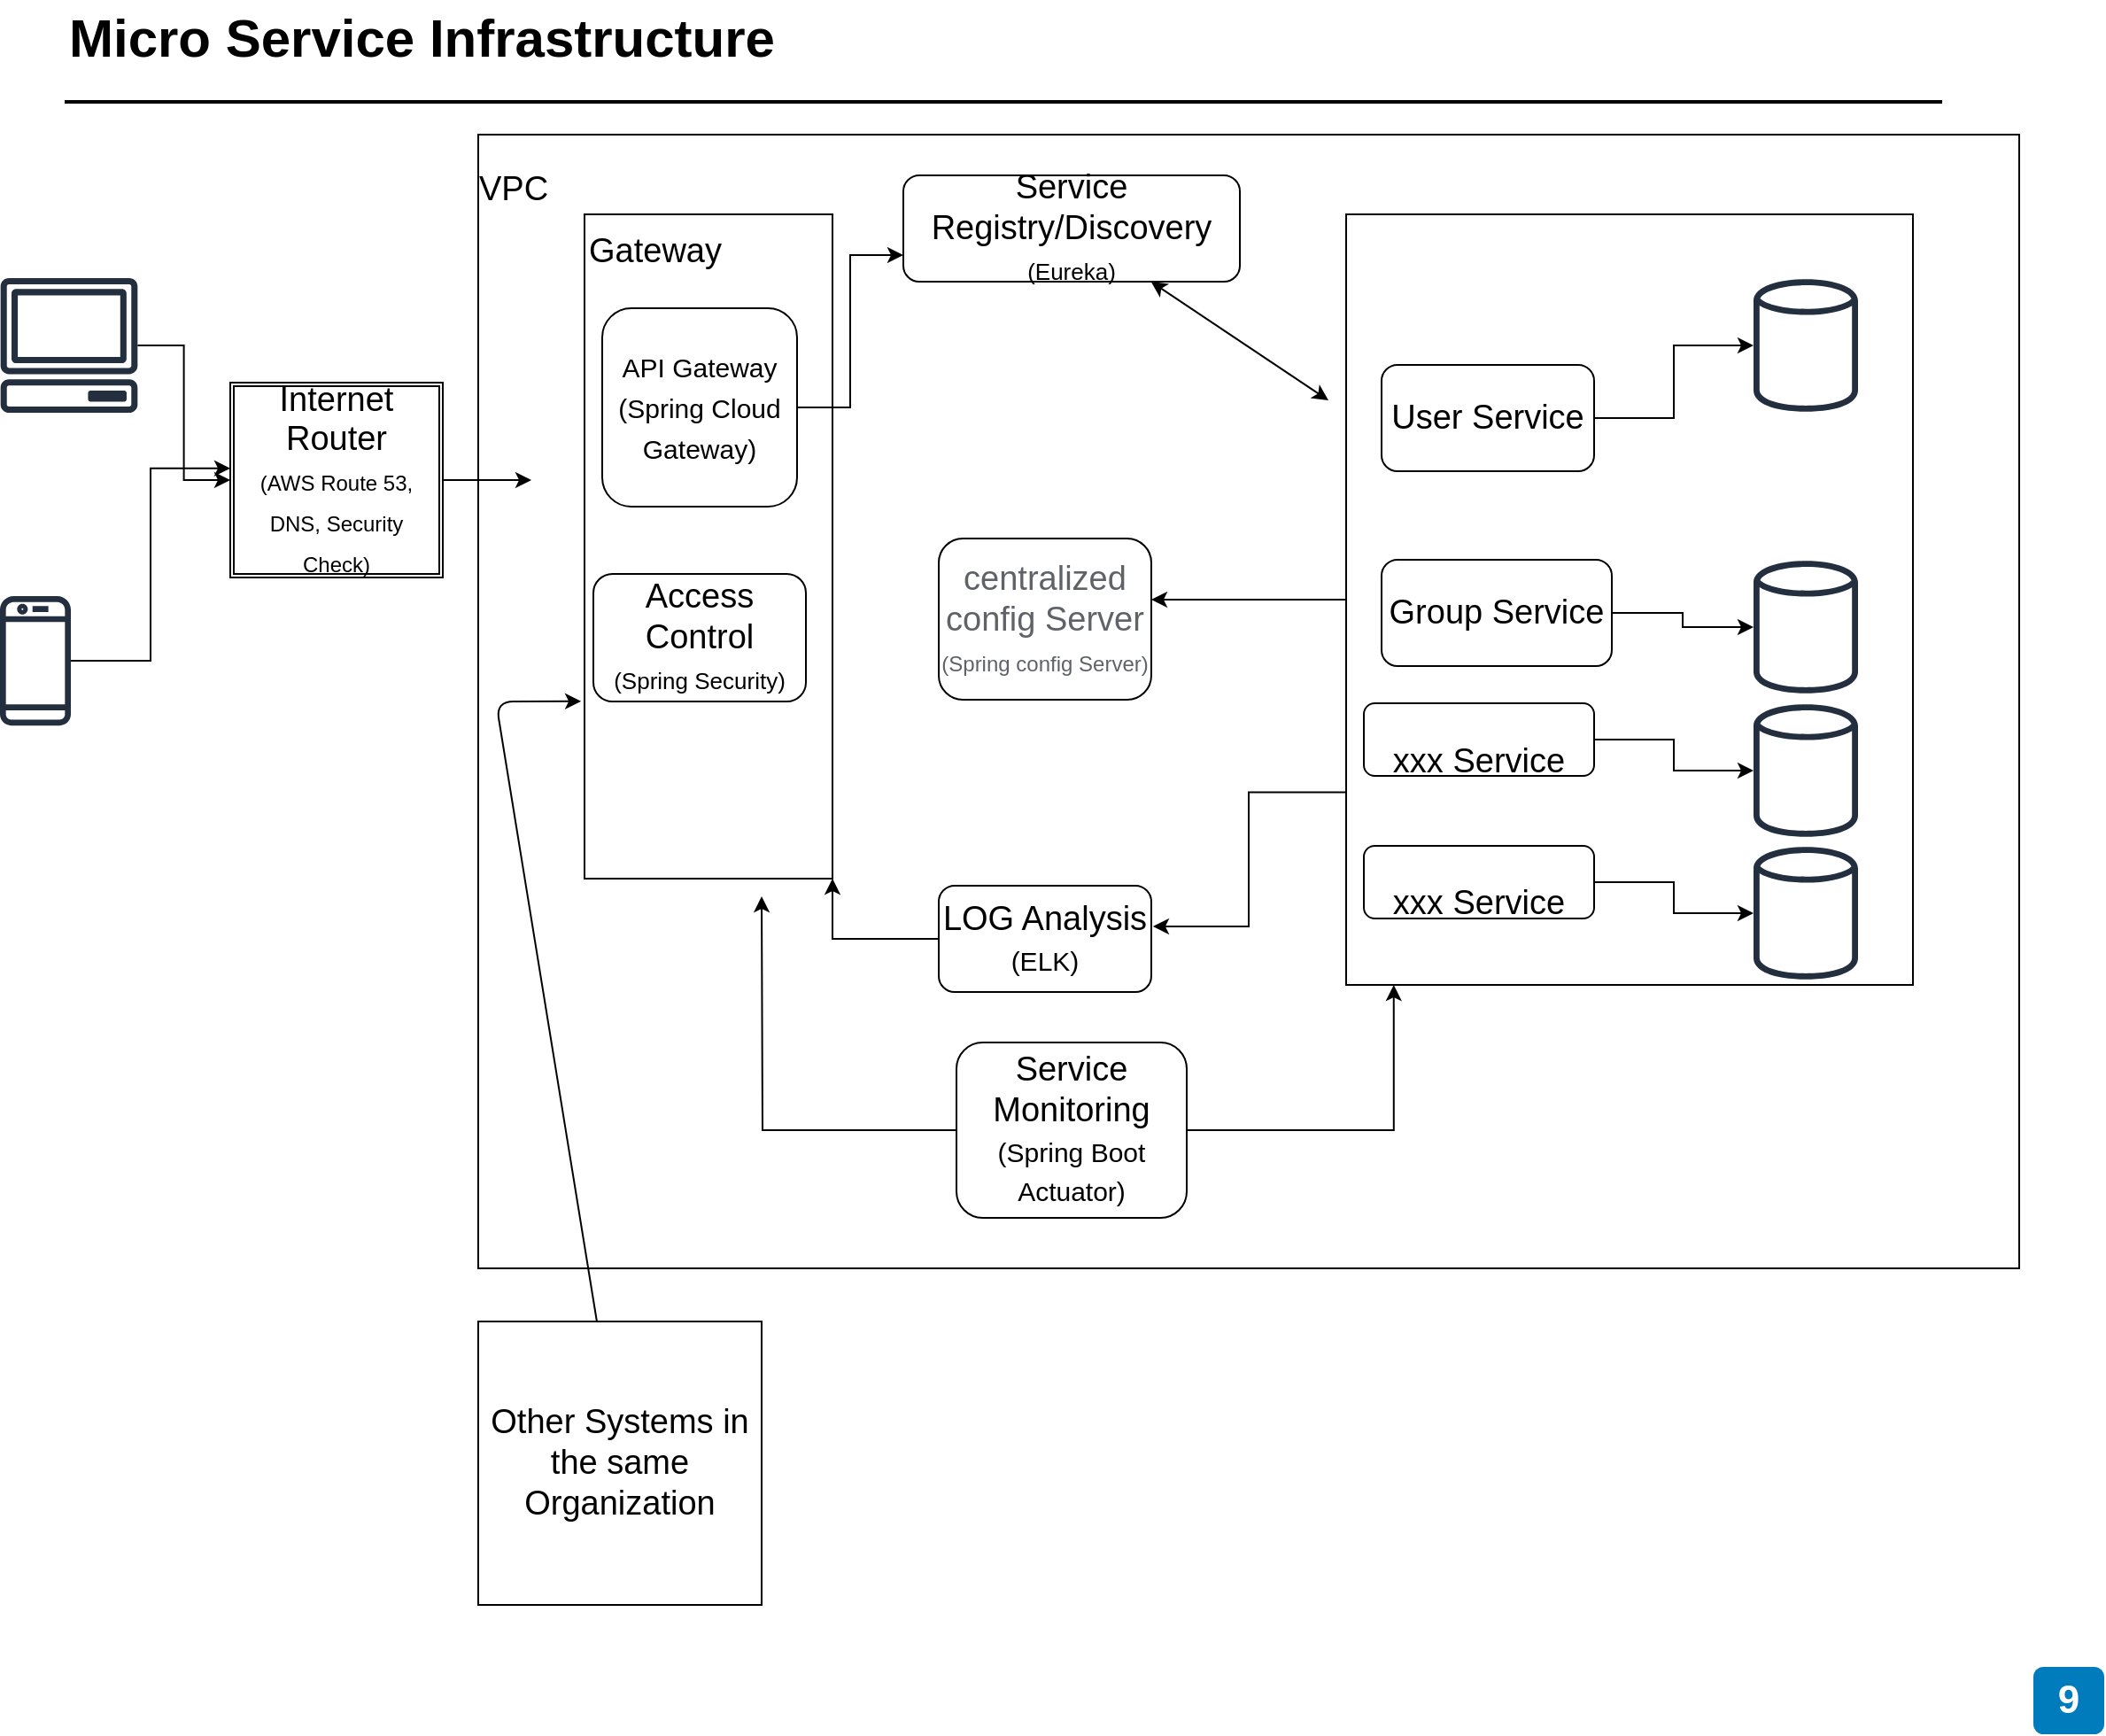 <mxfile version="13.1.1" type="github" pages="2"><diagram id="Ht1M8jgEwFfnCIfOTk4-" name="Micro Service Infrastutrue"><mxGraphModel dx="1422" dy="745" grid="1" gridSize="10" guides="1" tooltips="1" connect="1" arrows="1" fold="1" page="1" pageScale="1" pageWidth="1169" pageHeight="827" math="0" shadow="0"><root><mxCell id="0"/><mxCell id="1" parent="0"/><mxCell id="eBPxzfXpsEicQr3QeB1g-82" value="" style="rounded=0;whiteSpace=wrap;html=1;fontSize=19;" vertex="1" parent="1"><mxGeometry x="290" y="140" width="870" height="640" as="geometry"/></mxCell><mxCell id="eBPxzfXpsEicQr3QeB1g-67" value="" style="edgeStyle=orthogonalEdgeStyle;rounded=0;orthogonalLoop=1;jettySize=auto;html=1;fontSize=19;entryX=1;entryY=0.379;entryDx=0;entryDy=0;entryPerimeter=0;" edge="1" parent="1" source="eBPxzfXpsEicQr3QeB1g-65" target="eBPxzfXpsEicQr3QeB1g-53"><mxGeometry relative="1" as="geometry"><mxPoint x="700" y="402.5" as="targetPoint"/></mxGeometry></mxCell><mxCell id="eBPxzfXpsEicQr3QeB1g-68" style="edgeStyle=orthogonalEdgeStyle;rounded=0;orthogonalLoop=1;jettySize=auto;html=1;exitX=0;exitY=0.75;exitDx=0;exitDy=0;entryX=1.008;entryY=0.383;entryDx=0;entryDy=0;entryPerimeter=0;fontSize=19;" edge="1" parent="1" source="eBPxzfXpsEicQr3QeB1g-65" target="eBPxzfXpsEicQr3QeB1g-63"><mxGeometry relative="1" as="geometry"/></mxCell><mxCell id="eBPxzfXpsEicQr3QeB1g-65" value="" style="rounded=0;whiteSpace=wrap;html=1;fontSize=19;" vertex="1" parent="1"><mxGeometry x="780" y="185" width="320" height="435" as="geometry"/></mxCell><mxCell id="-QjtrjUzRDEMRZ5MF8oH-47" value="Micro Service Infrastructure" style="text;html=1;resizable=0;points=[];autosize=1;align=left;verticalAlign=top;spacingTop=-4;fontSize=30;fontStyle=1" parent="1" vertex="1"><mxGeometry x="56.5" y="64.5" width="410" height="40" as="geometry"/></mxCell><mxCell id="SCVMTBWpLvtzJIhz15lM-1" value="" style="line;strokeWidth=2;html=1;fontSize=14;" parent="1" vertex="1"><mxGeometry x="56.5" y="116.5" width="1060" height="10" as="geometry"/></mxCell><mxCell id="7OVz4w7n9kzEPWy-4BBC-12" value="9" style="rounded=1;whiteSpace=wrap;html=1;fillColor=#007CBD;strokeColor=none;fontColor=#FFFFFF;fontStyle=1;fontSize=22;labelBackgroundColor=none;" parent="1" vertex="1"><mxGeometry x="1168" y="1005" width="40" height="38" as="geometry"/></mxCell><mxCell id="eBPxzfXpsEicQr3QeB1g-1" value="" style="outlineConnect=0;fontColor=#232F3E;gradientColor=none;fillColor=#232F3E;strokeColor=none;dashed=0;verticalLabelPosition=bottom;verticalAlign=top;align=center;html=1;fontSize=12;fontStyle=0;aspect=fixed;pointerEvents=1;shape=mxgraph.aws4.generic_database;" vertex="1" parent="1"><mxGeometry x="1010" y="220" width="59" height="78" as="geometry"/></mxCell><mxCell id="eBPxzfXpsEicQr3QeB1g-2" value="" style="outlineConnect=0;fontColor=#232F3E;gradientColor=none;fillColor=#232F3E;strokeColor=none;dashed=0;verticalLabelPosition=bottom;verticalAlign=top;align=center;html=1;fontSize=12;fontStyle=0;aspect=fixed;pointerEvents=1;shape=mxgraph.aws4.generic_database;" vertex="1" parent="1"><mxGeometry x="1010" y="379" width="59" height="78" as="geometry"/></mxCell><mxCell id="eBPxzfXpsEicQr3QeB1g-27" style="edgeStyle=orthogonalEdgeStyle;rounded=0;orthogonalLoop=1;jettySize=auto;html=1;entryX=0;entryY=0.44;entryDx=0;entryDy=0;entryPerimeter=0;fontSize=19;" edge="1" parent="1" source="eBPxzfXpsEicQr3QeB1g-4" target="eBPxzfXpsEicQr3QeB1g-25"><mxGeometry relative="1" as="geometry"/></mxCell><mxCell id="eBPxzfXpsEicQr3QeB1g-4" value="" style="outlineConnect=0;fontColor=#232F3E;gradientColor=none;fillColor=#232F3E;strokeColor=none;dashed=0;verticalLabelPosition=bottom;verticalAlign=top;align=center;html=1;fontSize=12;fontStyle=0;aspect=fixed;pointerEvents=1;shape=mxgraph.aws4.mobile_client;" vertex="1" parent="1"><mxGeometry x="20" y="399" width="40" height="76.1" as="geometry"/></mxCell><mxCell id="eBPxzfXpsEicQr3QeB1g-5" value="" style="rounded=0;whiteSpace=wrap;html=1;" vertex="1" parent="1"><mxGeometry x="350" y="185" width="140" height="375" as="geometry"/></mxCell><mxCell id="eBPxzfXpsEicQr3QeB1g-26" style="edgeStyle=orthogonalEdgeStyle;rounded=0;orthogonalLoop=1;jettySize=auto;html=1;entryX=0;entryY=0.5;entryDx=0;entryDy=0;fontSize=19;" edge="1" parent="1" source="eBPxzfXpsEicQr3QeB1g-7" target="eBPxzfXpsEicQr3QeB1g-25"><mxGeometry relative="1" as="geometry"/></mxCell><mxCell id="eBPxzfXpsEicQr3QeB1g-7" value="" style="outlineConnect=0;fontColor=#232F3E;gradientColor=none;fillColor=#232F3E;strokeColor=none;dashed=0;verticalLabelPosition=bottom;verticalAlign=top;align=center;html=1;fontSize=12;fontStyle=0;aspect=fixed;pointerEvents=1;shape=mxgraph.aws4.client;" vertex="1" parent="1"><mxGeometry x="20" y="221" width="78" height="76" as="geometry"/></mxCell><mxCell id="eBPxzfXpsEicQr3QeB1g-8" value="Gateway" style="text;html=1;strokeColor=none;fillColor=none;align=center;verticalAlign=middle;whiteSpace=wrap;rounded=0;fontSize=19;" vertex="1" parent="1"><mxGeometry x="370" y="196" width="40" height="20" as="geometry"/></mxCell><mxCell id="eBPxzfXpsEicQr3QeB1g-42" value="" style="edgeStyle=orthogonalEdgeStyle;rounded=0;orthogonalLoop=1;jettySize=auto;html=1;fontSize=19;entryX=0;entryY=0.75;entryDx=0;entryDy=0;" edge="1" parent="1" source="eBPxzfXpsEicQr3QeB1g-10" target="eBPxzfXpsEicQr3QeB1g-40"><mxGeometry relative="1" as="geometry"><mxPoint x="550" y="268" as="targetPoint"/></mxGeometry></mxCell><mxCell id="eBPxzfXpsEicQr3QeB1g-10" value="&lt;font style=&quot;font-size: 15px&quot;&gt;API Gateway&lt;br&gt;(Spring Cloud Gateway)&lt;/font&gt;" style="rounded=1;whiteSpace=wrap;html=1;fontSize=19;" vertex="1" parent="1"><mxGeometry x="360" y="238" width="110" height="112" as="geometry"/></mxCell><mxCell id="eBPxzfXpsEicQr3QeB1g-11" value="Access Control&lt;font style=&quot;font-size: 13px&quot;&gt;&lt;br&gt;(Spring Security)&lt;/font&gt;" style="rounded=1;whiteSpace=wrap;html=1;fontSize=19;" vertex="1" parent="1"><mxGeometry x="355" y="388" width="120" height="72" as="geometry"/></mxCell><mxCell id="eBPxzfXpsEicQr3QeB1g-32" style="edgeStyle=orthogonalEdgeStyle;rounded=0;orthogonalLoop=1;jettySize=auto;html=1;fontSize=19;" edge="1" parent="1" source="eBPxzfXpsEicQr3QeB1g-25"><mxGeometry relative="1" as="geometry"><mxPoint x="320" y="335" as="targetPoint"/></mxGeometry></mxCell><mxCell id="eBPxzfXpsEicQr3QeB1g-25" value="Internet Router&lt;br&gt;&lt;font style=&quot;font-size: 12px&quot;&gt;(AWS Route 53, DNS, Security &lt;br&gt;Check)&lt;/font&gt;" style="shape=ext;double=1;rounded=0;whiteSpace=wrap;html=1;fontSize=19;" vertex="1" parent="1"><mxGeometry x="150" y="280" width="120" height="110" as="geometry"/></mxCell><mxCell id="eBPxzfXpsEicQr3QeB1g-35" value="VPC" style="text;html=1;strokeColor=none;fillColor=none;align=center;verticalAlign=middle;whiteSpace=wrap;rounded=0;fontSize=19;" vertex="1" parent="1"><mxGeometry x="290" y="160.5" width="40" height="20" as="geometry"/></mxCell><mxCell id="eBPxzfXpsEicQr3QeB1g-40" value="Service Registry/Discovery&lt;br&gt;&lt;font style=&quot;font-size: 13px&quot;&gt;(Eureka)&lt;/font&gt;" style="rounded=1;whiteSpace=wrap;html=1;fontSize=19;" vertex="1" parent="1"><mxGeometry x="530" y="163" width="190" height="60" as="geometry"/></mxCell><mxCell id="eBPxzfXpsEicQr3QeB1g-49" style="edgeStyle=orthogonalEdgeStyle;rounded=0;orthogonalLoop=1;jettySize=auto;html=1;fontSize=19;" edge="1" parent="1" source="eBPxzfXpsEicQr3QeB1g-45" target="eBPxzfXpsEicQr3QeB1g-1"><mxGeometry relative="1" as="geometry"/></mxCell><mxCell id="eBPxzfXpsEicQr3QeB1g-45" value="User Service" style="rounded=1;whiteSpace=wrap;html=1;fontSize=19;" vertex="1" parent="1"><mxGeometry x="800" y="270" width="120" height="60" as="geometry"/></mxCell><mxCell id="eBPxzfXpsEicQr3QeB1g-48" value="" style="edgeStyle=orthogonalEdgeStyle;rounded=0;orthogonalLoop=1;jettySize=auto;html=1;fontSize=19;" edge="1" parent="1" source="eBPxzfXpsEicQr3QeB1g-46" target="eBPxzfXpsEicQr3QeB1g-2"><mxGeometry relative="1" as="geometry"><mxPoint x="945" y="434.5" as="targetPoint"/></mxGeometry></mxCell><mxCell id="eBPxzfXpsEicQr3QeB1g-46" value="Group Service" style="rounded=1;whiteSpace=wrap;html=1;fontSize=19;" vertex="1" parent="1"><mxGeometry x="800" y="380" width="130" height="60" as="geometry"/></mxCell><mxCell id="eBPxzfXpsEicQr3QeB1g-50" value="" style="outlineConnect=0;fontColor=#232F3E;gradientColor=none;fillColor=#232F3E;strokeColor=none;dashed=0;verticalLabelPosition=bottom;verticalAlign=top;align=center;html=1;fontSize=12;fontStyle=0;aspect=fixed;pointerEvents=1;shape=mxgraph.aws4.generic_database;" vertex="1" parent="1"><mxGeometry x="1010" y="460" width="59" height="78" as="geometry"/></mxCell><mxCell id="eBPxzfXpsEicQr3QeB1g-51" value="" style="edgeStyle=orthogonalEdgeStyle;rounded=0;orthogonalLoop=1;jettySize=auto;html=1;fontSize=19;" edge="1" parent="1" source="eBPxzfXpsEicQr3QeB1g-52" target="eBPxzfXpsEicQr3QeB1g-50"><mxGeometry relative="1" as="geometry"><mxPoint x="945" y="515.5" as="targetPoint"/></mxGeometry></mxCell><mxCell id="eBPxzfXpsEicQr3QeB1g-52" value="&lt;br&gt;xxx Service" style="rounded=1;whiteSpace=wrap;html=1;fontSize=19;" vertex="1" parent="1"><mxGeometry x="790" y="461" width="130" height="41" as="geometry"/></mxCell><mxCell id="eBPxzfXpsEicQr3QeB1g-53" value="&lt;span style=&quot;color: rgb(95 , 99 , 104) ; font-family: &amp;#34;arial&amp;#34; , sans-serif ; text-align: left ; background-color: rgb(255 , 255 , 255)&quot;&gt;&lt;font style=&quot;font-size: 19px&quot;&gt;centralized config Server&lt;/font&gt;&lt;br&gt;&lt;span style=&quot;font-size: 12px&quot;&gt;(Spring config Server)&lt;/span&gt;&lt;br&gt;&lt;/span&gt;" style="rounded=1;whiteSpace=wrap;html=1;fontSize=19;" vertex="1" parent="1"><mxGeometry x="550" y="368" width="120" height="91" as="geometry"/></mxCell><mxCell id="eBPxzfXpsEicQr3QeB1g-56" value="" style="endArrow=classic;startArrow=classic;html=1;fontSize=19;" edge="1" parent="1" source="eBPxzfXpsEicQr3QeB1g-40"><mxGeometry width="50" height="50" relative="1" as="geometry"><mxPoint x="710" y="540" as="sourcePoint"/><mxPoint x="770" y="290" as="targetPoint"/></mxGeometry></mxCell><mxCell id="eBPxzfXpsEicQr3QeB1g-75" style="edgeStyle=orthogonalEdgeStyle;rounded=0;orthogonalLoop=1;jettySize=auto;html=1;entryX=1;entryY=1;entryDx=0;entryDy=0;fontSize=19;" edge="1" parent="1" source="eBPxzfXpsEicQr3QeB1g-63" target="eBPxzfXpsEicQr3QeB1g-5"><mxGeometry relative="1" as="geometry"/></mxCell><mxCell id="eBPxzfXpsEicQr3QeB1g-63" value="LOG Analysis&lt;br&gt;&lt;font style=&quot;font-size: 15px&quot;&gt;(ELK)&lt;/font&gt;" style="rounded=1;whiteSpace=wrap;html=1;fontSize=19;" vertex="1" parent="1"><mxGeometry x="550" y="564" width="120" height="60" as="geometry"/></mxCell><mxCell id="eBPxzfXpsEicQr3QeB1g-69" value="" style="outlineConnect=0;fontColor=#232F3E;gradientColor=none;fillColor=#232F3E;strokeColor=none;dashed=0;verticalLabelPosition=bottom;verticalAlign=top;align=center;html=1;fontSize=12;fontStyle=0;aspect=fixed;pointerEvents=1;shape=mxgraph.aws4.generic_database;" vertex="1" parent="1"><mxGeometry x="1010" y="540.5" width="59" height="78" as="geometry"/></mxCell><mxCell id="eBPxzfXpsEicQr3QeB1g-70" value="" style="edgeStyle=orthogonalEdgeStyle;rounded=0;orthogonalLoop=1;jettySize=auto;html=1;fontSize=19;" edge="1" parent="1" source="eBPxzfXpsEicQr3QeB1g-71" target="eBPxzfXpsEicQr3QeB1g-69"><mxGeometry relative="1" as="geometry"><mxPoint x="945" y="596" as="targetPoint"/></mxGeometry></mxCell><mxCell id="eBPxzfXpsEicQr3QeB1g-71" value="&lt;br&gt;xxx Service" style="rounded=1;whiteSpace=wrap;html=1;fontSize=19;" vertex="1" parent="1"><mxGeometry x="790" y="541.5" width="130" height="41" as="geometry"/></mxCell><mxCell id="eBPxzfXpsEicQr3QeB1g-73" style="edgeStyle=orthogonalEdgeStyle;rounded=0;orthogonalLoop=1;jettySize=auto;html=1;fontSize=19;" edge="1" parent="1" source="eBPxzfXpsEicQr3QeB1g-72"><mxGeometry relative="1" as="geometry"><mxPoint x="450" y="570" as="targetPoint"/></mxGeometry></mxCell><mxCell id="eBPxzfXpsEicQr3QeB1g-74" style="edgeStyle=orthogonalEdgeStyle;rounded=0;orthogonalLoop=1;jettySize=auto;html=1;entryX=0.084;entryY=1;entryDx=0;entryDy=0;entryPerimeter=0;fontSize=19;" edge="1" parent="1" source="eBPxzfXpsEicQr3QeB1g-72" target="eBPxzfXpsEicQr3QeB1g-65"><mxGeometry relative="1" as="geometry"/></mxCell><mxCell id="eBPxzfXpsEicQr3QeB1g-72" value="&lt;font&gt;Service Monitoring&lt;br&gt;&lt;font style=&quot;font-size: 15px&quot;&gt;(Spring Boot Actuator)&lt;/font&gt;&lt;br&gt;&lt;/font&gt;" style="rounded=1;whiteSpace=wrap;html=1;fontSize=19;" vertex="1" parent="1"><mxGeometry x="560" y="652.5" width="130" height="99" as="geometry"/></mxCell><mxCell id="eBPxzfXpsEicQr3QeB1g-77" value="Other Systems in the same Organization" style="whiteSpace=wrap;html=1;aspect=fixed;fontSize=19;" vertex="1" parent="1"><mxGeometry x="290" y="810" width="160" height="160" as="geometry"/></mxCell><mxCell id="eBPxzfXpsEicQr3QeB1g-80" value="" style="endArrow=classic;html=1;fontSize=19;entryX=-0.014;entryY=0.733;entryDx=0;entryDy=0;entryPerimeter=0;" edge="1" parent="1" source="eBPxzfXpsEicQr3QeB1g-77" target="eBPxzfXpsEicQr3QeB1g-5"><mxGeometry width="50" height="50" relative="1" as="geometry"><mxPoint x="330" y="760" as="sourcePoint"/><mxPoint x="380" y="710" as="targetPoint"/><Array as="points"><mxPoint x="300" y="460"/></Array></mxGeometry></mxCell></root></mxGraphModel></diagram><diagram id="xxiGW96NAI8y86VMTPJO" name="Micros Service Deployment"><mxGraphModel dx="1422" dy="745" grid="1" gridSize="10" guides="1" tooltips="1" connect="1" arrows="1" fold="1" page="1" pageScale="1" pageWidth="850" pageHeight="1100" math="0" shadow="0"><root><mxCell id="YqfoLSrCmLjLcN28kO9--0"/><mxCell id="YqfoLSrCmLjLcN28kO9--1" parent="YqfoLSrCmLjLcN28kO9--0"/><mxCell id="tIwSfsiNnfTXXJ6Zztv0-1" value="" style="shape=image;verticalLabelPosition=bottom;labelBackgroundColor=#ffffff;verticalAlign=top;aspect=fixed;imageAspect=0;image=https://dzone.com/storage/temp/6719675-build-process-1.png;" vertex="1" parent="YqfoLSrCmLjLcN28kO9--1"><mxGeometry x="10" y="60" width="1212.55" height="520" as="geometry"/></mxCell><mxCell id="tIwSfsiNnfTXXJ6Zztv0-2" value="Micro Service Deployment Pipeline" style="text;html=1;strokeColor=none;fillColor=none;align=center;verticalAlign=middle;whiteSpace=wrap;rounded=0;fontSize=29;" vertex="1" parent="YqfoLSrCmLjLcN28kO9--1"><mxGeometry x="110" y="20" width="570" height="10" as="geometry"/></mxCell></root></mxGraphModel></diagram></mxfile>